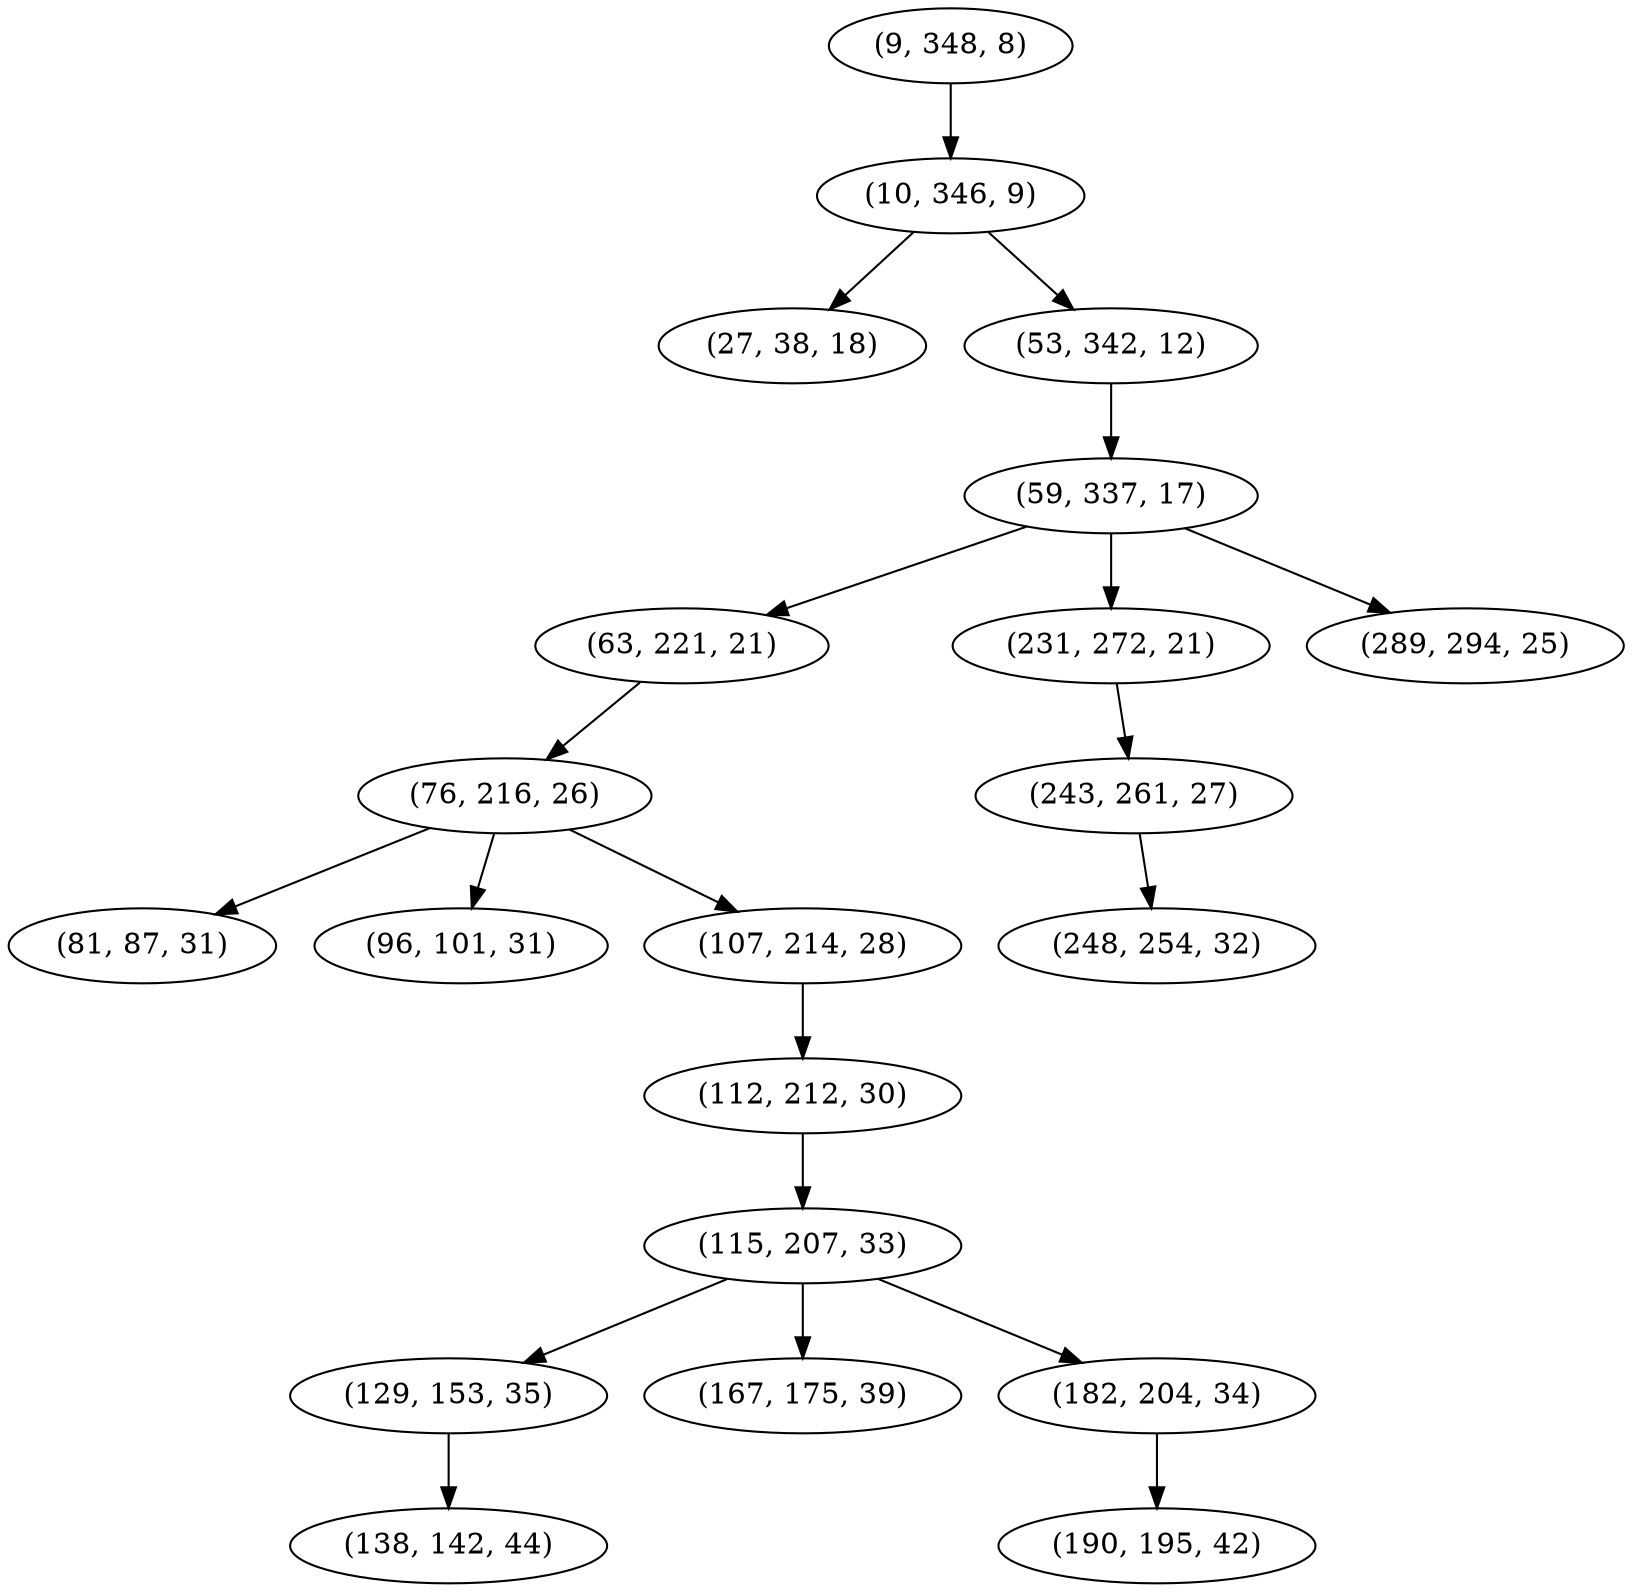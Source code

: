 digraph tree {
    "(9, 348, 8)";
    "(10, 346, 9)";
    "(27, 38, 18)";
    "(53, 342, 12)";
    "(59, 337, 17)";
    "(63, 221, 21)";
    "(76, 216, 26)";
    "(81, 87, 31)";
    "(96, 101, 31)";
    "(107, 214, 28)";
    "(112, 212, 30)";
    "(115, 207, 33)";
    "(129, 153, 35)";
    "(138, 142, 44)";
    "(167, 175, 39)";
    "(182, 204, 34)";
    "(190, 195, 42)";
    "(231, 272, 21)";
    "(243, 261, 27)";
    "(248, 254, 32)";
    "(289, 294, 25)";
    "(9, 348, 8)" -> "(10, 346, 9)";
    "(10, 346, 9)" -> "(27, 38, 18)";
    "(10, 346, 9)" -> "(53, 342, 12)";
    "(53, 342, 12)" -> "(59, 337, 17)";
    "(59, 337, 17)" -> "(63, 221, 21)";
    "(59, 337, 17)" -> "(231, 272, 21)";
    "(59, 337, 17)" -> "(289, 294, 25)";
    "(63, 221, 21)" -> "(76, 216, 26)";
    "(76, 216, 26)" -> "(81, 87, 31)";
    "(76, 216, 26)" -> "(96, 101, 31)";
    "(76, 216, 26)" -> "(107, 214, 28)";
    "(107, 214, 28)" -> "(112, 212, 30)";
    "(112, 212, 30)" -> "(115, 207, 33)";
    "(115, 207, 33)" -> "(129, 153, 35)";
    "(115, 207, 33)" -> "(167, 175, 39)";
    "(115, 207, 33)" -> "(182, 204, 34)";
    "(129, 153, 35)" -> "(138, 142, 44)";
    "(182, 204, 34)" -> "(190, 195, 42)";
    "(231, 272, 21)" -> "(243, 261, 27)";
    "(243, 261, 27)" -> "(248, 254, 32)";
}
